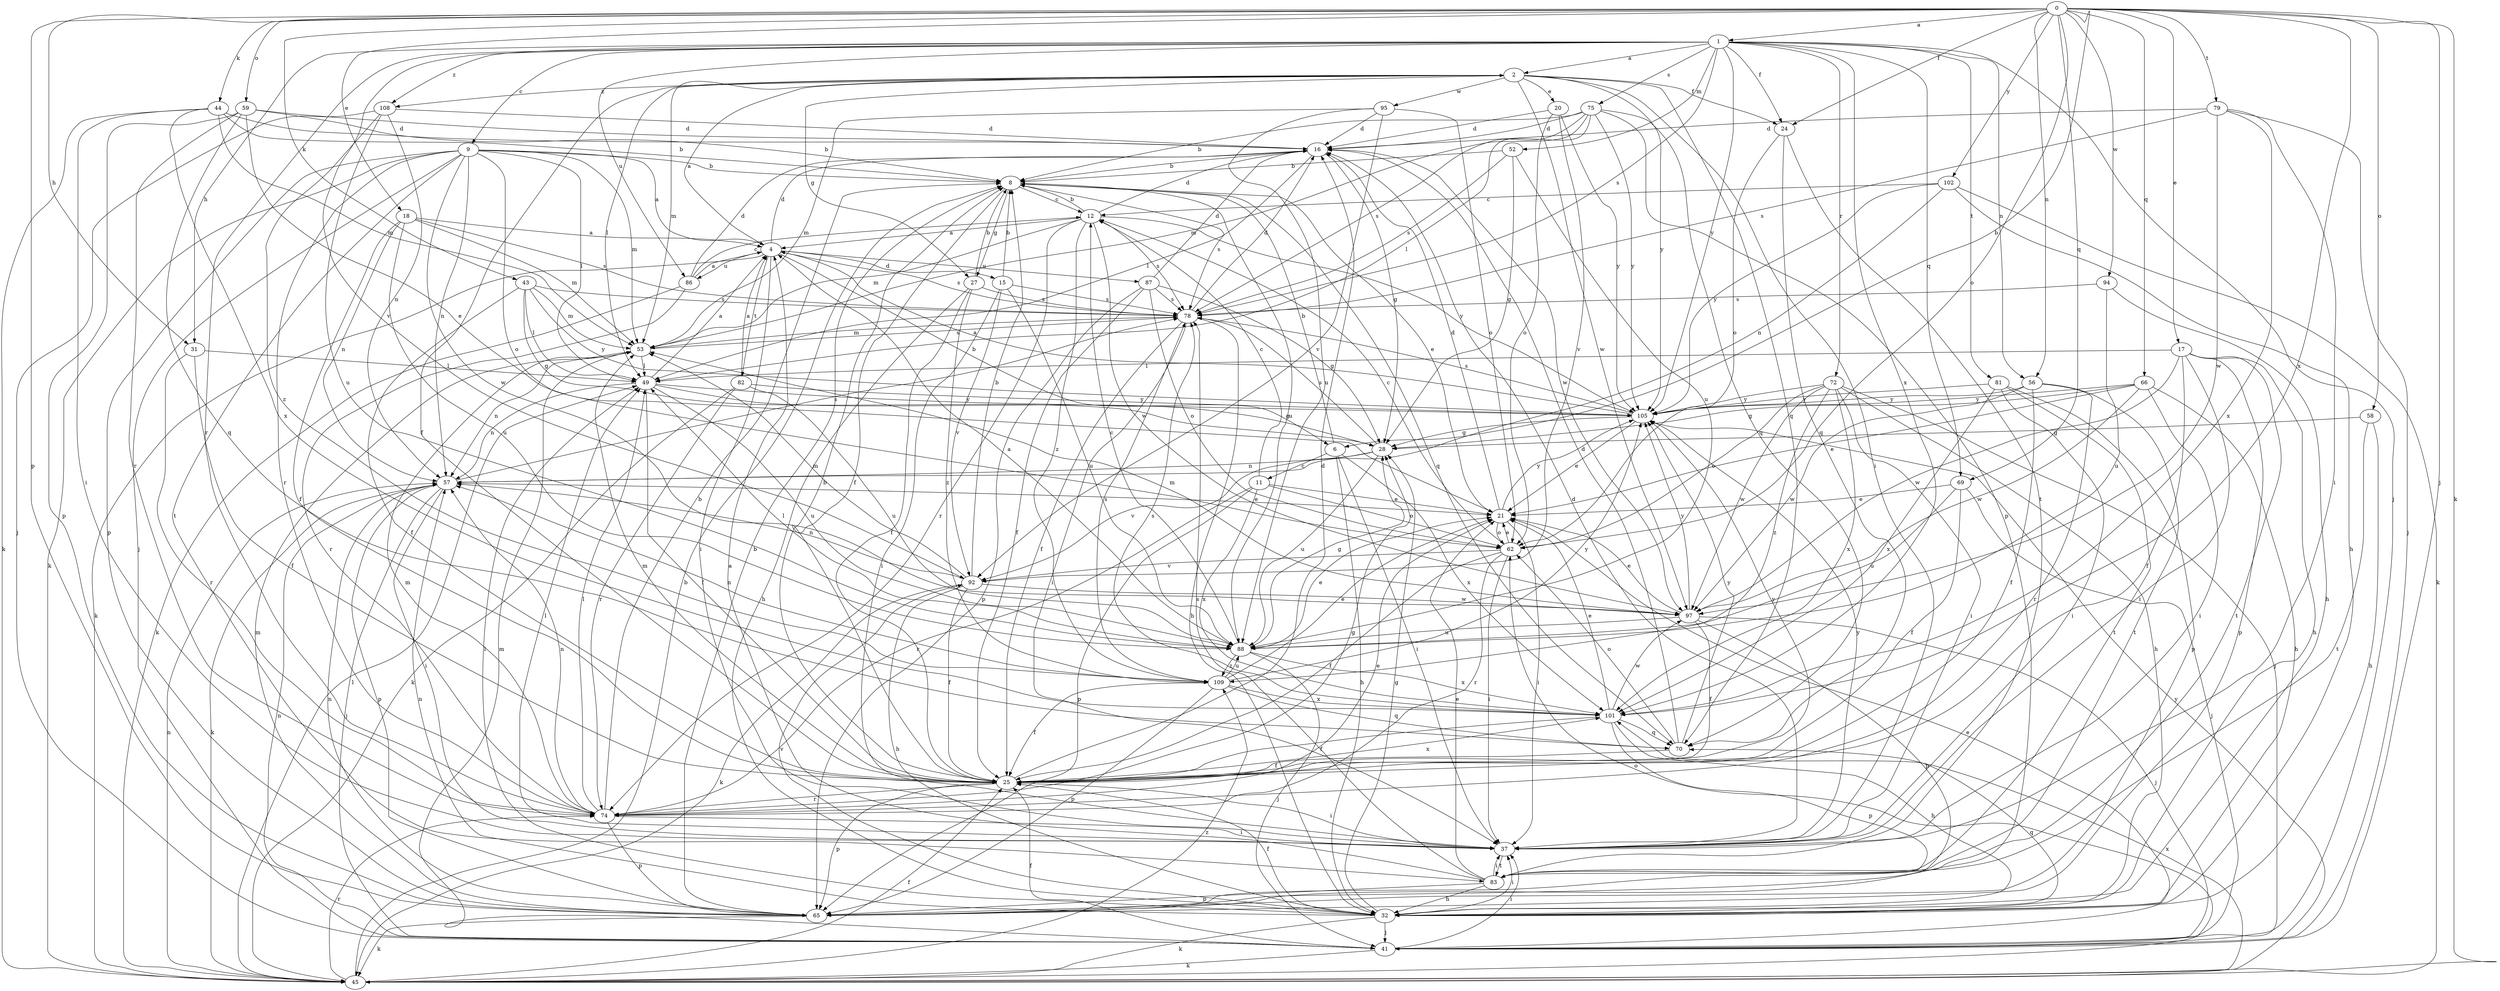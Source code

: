 strict digraph  {
0;
1;
2;
4;
6;
8;
9;
11;
12;
15;
16;
17;
18;
20;
21;
24;
25;
27;
28;
31;
32;
37;
41;
43;
44;
45;
49;
52;
53;
56;
57;
58;
59;
62;
65;
66;
69;
70;
72;
74;
75;
78;
79;
81;
82;
83;
86;
87;
88;
92;
94;
95;
97;
101;
102;
105;
108;
109;
0 -> 1  [label=a];
0 -> 6  [label=b];
0 -> 17  [label=e];
0 -> 18  [label=e];
0 -> 24  [label=f];
0 -> 31  [label=h];
0 -> 41  [label=j];
0 -> 43  [label=k];
0 -> 44  [label=k];
0 -> 45  [label=k];
0 -> 56  [label=n];
0 -> 58  [label=o];
0 -> 59  [label=o];
0 -> 62  [label=o];
0 -> 65  [label=p];
0 -> 66  [label=q];
0 -> 69  [label=q];
0 -> 79  [label=t];
0 -> 94  [label=w];
0 -> 101  [label=x];
0 -> 102  [label=y];
1 -> 2  [label=a];
1 -> 9  [label=c];
1 -> 24  [label=f];
1 -> 31  [label=h];
1 -> 41  [label=j];
1 -> 52  [label=m];
1 -> 56  [label=n];
1 -> 69  [label=q];
1 -> 72  [label=r];
1 -> 74  [label=r];
1 -> 75  [label=s];
1 -> 78  [label=s];
1 -> 81  [label=t];
1 -> 86  [label=u];
1 -> 92  [label=v];
1 -> 101  [label=x];
1 -> 105  [label=y];
1 -> 108  [label=z];
2 -> 20  [label=e];
2 -> 24  [label=f];
2 -> 25  [label=f];
2 -> 27  [label=g];
2 -> 37  [label=i];
2 -> 49  [label=l];
2 -> 53  [label=m];
2 -> 70  [label=q];
2 -> 95  [label=w];
2 -> 97  [label=w];
2 -> 105  [label=y];
2 -> 108  [label=z];
4 -> 2  [label=a];
4 -> 6  [label=b];
4 -> 15  [label=d];
4 -> 16  [label=d];
4 -> 37  [label=i];
4 -> 45  [label=k];
4 -> 78  [label=s];
4 -> 82  [label=t];
4 -> 86  [label=u];
4 -> 87  [label=u];
6 -> 8  [label=b];
6 -> 11  [label=c];
6 -> 32  [label=h];
6 -> 37  [label=i];
6 -> 101  [label=x];
8 -> 12  [label=c];
8 -> 21  [label=e];
8 -> 25  [label=f];
8 -> 27  [label=g];
8 -> 70  [label=q];
8 -> 78  [label=s];
8 -> 88  [label=u];
9 -> 4  [label=a];
9 -> 8  [label=b];
9 -> 41  [label=j];
9 -> 45  [label=k];
9 -> 49  [label=l];
9 -> 53  [label=m];
9 -> 57  [label=n];
9 -> 62  [label=o];
9 -> 65  [label=p];
9 -> 74  [label=r];
9 -> 83  [label=t];
9 -> 97  [label=w];
11 -> 12  [label=c];
11 -> 21  [label=e];
11 -> 62  [label=o];
11 -> 65  [label=p];
11 -> 74  [label=r];
11 -> 101  [label=x];
12 -> 4  [label=a];
12 -> 8  [label=b];
12 -> 16  [label=d];
12 -> 53  [label=m];
12 -> 74  [label=r];
12 -> 78  [label=s];
12 -> 97  [label=w];
12 -> 105  [label=y];
12 -> 109  [label=z];
15 -> 8  [label=b];
15 -> 37  [label=i];
15 -> 78  [label=s];
15 -> 88  [label=u];
15 -> 92  [label=v];
16 -> 8  [label=b];
16 -> 28  [label=g];
16 -> 49  [label=l];
16 -> 97  [label=w];
17 -> 25  [label=f];
17 -> 32  [label=h];
17 -> 37  [label=i];
17 -> 49  [label=l];
17 -> 65  [label=p];
17 -> 83  [label=t];
17 -> 97  [label=w];
18 -> 4  [label=a];
18 -> 25  [label=f];
18 -> 53  [label=m];
18 -> 57  [label=n];
18 -> 78  [label=s];
18 -> 88  [label=u];
20 -> 16  [label=d];
20 -> 62  [label=o];
20 -> 92  [label=v];
20 -> 105  [label=y];
21 -> 16  [label=d];
21 -> 37  [label=i];
21 -> 62  [label=o];
21 -> 105  [label=y];
24 -> 62  [label=o];
24 -> 70  [label=q];
24 -> 83  [label=t];
25 -> 8  [label=b];
25 -> 16  [label=d];
25 -> 37  [label=i];
25 -> 53  [label=m];
25 -> 65  [label=p];
25 -> 74  [label=r];
25 -> 101  [label=x];
25 -> 105  [label=y];
27 -> 8  [label=b];
27 -> 25  [label=f];
27 -> 32  [label=h];
27 -> 78  [label=s];
27 -> 109  [label=z];
28 -> 57  [label=n];
28 -> 78  [label=s];
28 -> 88  [label=u];
28 -> 92  [label=v];
31 -> 25  [label=f];
31 -> 49  [label=l];
31 -> 74  [label=r];
32 -> 25  [label=f];
32 -> 28  [label=g];
32 -> 37  [label=i];
32 -> 41  [label=j];
32 -> 45  [label=k];
32 -> 49  [label=l];
32 -> 57  [label=n];
32 -> 70  [label=q];
32 -> 92  [label=v];
37 -> 16  [label=d];
37 -> 49  [label=l];
37 -> 83  [label=t];
37 -> 105  [label=y];
41 -> 21  [label=e];
41 -> 25  [label=f];
41 -> 37  [label=i];
41 -> 45  [label=k];
41 -> 53  [label=m];
41 -> 57  [label=n];
43 -> 25  [label=f];
43 -> 28  [label=g];
43 -> 49  [label=l];
43 -> 53  [label=m];
43 -> 78  [label=s];
43 -> 105  [label=y];
44 -> 8  [label=b];
44 -> 16  [label=d];
44 -> 37  [label=i];
44 -> 45  [label=k];
44 -> 53  [label=m];
44 -> 101  [label=x];
45 -> 8  [label=b];
45 -> 25  [label=f];
45 -> 49  [label=l];
45 -> 57  [label=n];
45 -> 62  [label=o];
45 -> 74  [label=r];
45 -> 101  [label=x];
45 -> 105  [label=y];
45 -> 109  [label=z];
49 -> 4  [label=a];
49 -> 25  [label=f];
49 -> 28  [label=g];
49 -> 57  [label=n];
49 -> 88  [label=u];
49 -> 105  [label=y];
52 -> 8  [label=b];
52 -> 28  [label=g];
52 -> 78  [label=s];
52 -> 88  [label=u];
53 -> 49  [label=l];
53 -> 57  [label=n];
53 -> 78  [label=s];
56 -> 25  [label=f];
56 -> 74  [label=r];
56 -> 83  [label=t];
56 -> 97  [label=w];
56 -> 105  [label=y];
57 -> 21  [label=e];
57 -> 37  [label=i];
57 -> 41  [label=j];
57 -> 45  [label=k];
57 -> 65  [label=p];
57 -> 78  [label=s];
58 -> 28  [label=g];
58 -> 32  [label=h];
58 -> 83  [label=t];
59 -> 8  [label=b];
59 -> 16  [label=d];
59 -> 21  [label=e];
59 -> 65  [label=p];
59 -> 70  [label=q];
59 -> 74  [label=r];
62 -> 12  [label=c];
62 -> 21  [label=e];
62 -> 25  [label=f];
62 -> 37  [label=i];
62 -> 74  [label=r];
62 -> 92  [label=v];
65 -> 8  [label=b];
65 -> 45  [label=k];
65 -> 53  [label=m];
65 -> 57  [label=n];
66 -> 21  [label=e];
66 -> 28  [label=g];
66 -> 32  [label=h];
66 -> 37  [label=i];
66 -> 97  [label=w];
66 -> 105  [label=y];
69 -> 21  [label=e];
69 -> 25  [label=f];
69 -> 41  [label=j];
69 -> 88  [label=u];
70 -> 16  [label=d];
70 -> 25  [label=f];
70 -> 62  [label=o];
70 -> 105  [label=y];
72 -> 32  [label=h];
72 -> 37  [label=i];
72 -> 41  [label=j];
72 -> 62  [label=o];
72 -> 97  [label=w];
72 -> 101  [label=x];
72 -> 105  [label=y];
72 -> 109  [label=z];
74 -> 8  [label=b];
74 -> 21  [label=e];
74 -> 28  [label=g];
74 -> 37  [label=i];
74 -> 49  [label=l];
74 -> 53  [label=m];
74 -> 57  [label=n];
74 -> 65  [label=p];
75 -> 8  [label=b];
75 -> 16  [label=d];
75 -> 49  [label=l];
75 -> 53  [label=m];
75 -> 65  [label=p];
75 -> 70  [label=q];
75 -> 78  [label=s];
75 -> 105  [label=y];
78 -> 16  [label=d];
78 -> 25  [label=f];
78 -> 32  [label=h];
78 -> 37  [label=i];
78 -> 53  [label=m];
79 -> 16  [label=d];
79 -> 37  [label=i];
79 -> 41  [label=j];
79 -> 78  [label=s];
79 -> 97  [label=w];
79 -> 101  [label=x];
81 -> 37  [label=i];
81 -> 65  [label=p];
81 -> 83  [label=t];
81 -> 101  [label=x];
81 -> 105  [label=y];
82 -> 4  [label=a];
82 -> 45  [label=k];
82 -> 74  [label=r];
82 -> 88  [label=u];
82 -> 105  [label=y];
83 -> 4  [label=a];
83 -> 21  [label=e];
83 -> 32  [label=h];
83 -> 37  [label=i];
83 -> 65  [label=p];
83 -> 78  [label=s];
86 -> 4  [label=a];
86 -> 12  [label=c];
86 -> 16  [label=d];
86 -> 45  [label=k];
86 -> 74  [label=r];
87 -> 16  [label=d];
87 -> 25  [label=f];
87 -> 28  [label=g];
87 -> 62  [label=o];
87 -> 65  [label=p];
87 -> 78  [label=s];
88 -> 4  [label=a];
88 -> 12  [label=c];
88 -> 21  [label=e];
88 -> 28  [label=g];
88 -> 41  [label=j];
88 -> 49  [label=l];
88 -> 101  [label=x];
88 -> 109  [label=z];
92 -> 8  [label=b];
92 -> 25  [label=f];
92 -> 32  [label=h];
92 -> 45  [label=k];
92 -> 53  [label=m];
92 -> 57  [label=n];
92 -> 97  [label=w];
94 -> 32  [label=h];
94 -> 78  [label=s];
94 -> 88  [label=u];
95 -> 16  [label=d];
95 -> 53  [label=m];
95 -> 62  [label=o];
95 -> 88  [label=u];
95 -> 92  [label=v];
97 -> 21  [label=e];
97 -> 25  [label=f];
97 -> 41  [label=j];
97 -> 53  [label=m];
97 -> 65  [label=p];
97 -> 88  [label=u];
97 -> 105  [label=y];
101 -> 21  [label=e];
101 -> 25  [label=f];
101 -> 32  [label=h];
101 -> 65  [label=p];
101 -> 70  [label=q];
101 -> 78  [label=s];
101 -> 97  [label=w];
102 -> 12  [label=c];
102 -> 32  [label=h];
102 -> 45  [label=k];
102 -> 57  [label=n];
102 -> 105  [label=y];
105 -> 4  [label=a];
105 -> 21  [label=e];
105 -> 28  [label=g];
105 -> 78  [label=s];
108 -> 16  [label=d];
108 -> 41  [label=j];
108 -> 57  [label=n];
108 -> 88  [label=u];
108 -> 109  [label=z];
109 -> 21  [label=e];
109 -> 25  [label=f];
109 -> 57  [label=n];
109 -> 65  [label=p];
109 -> 70  [label=q];
109 -> 78  [label=s];
109 -> 88  [label=u];
109 -> 101  [label=x];
109 -> 105  [label=y];
}
